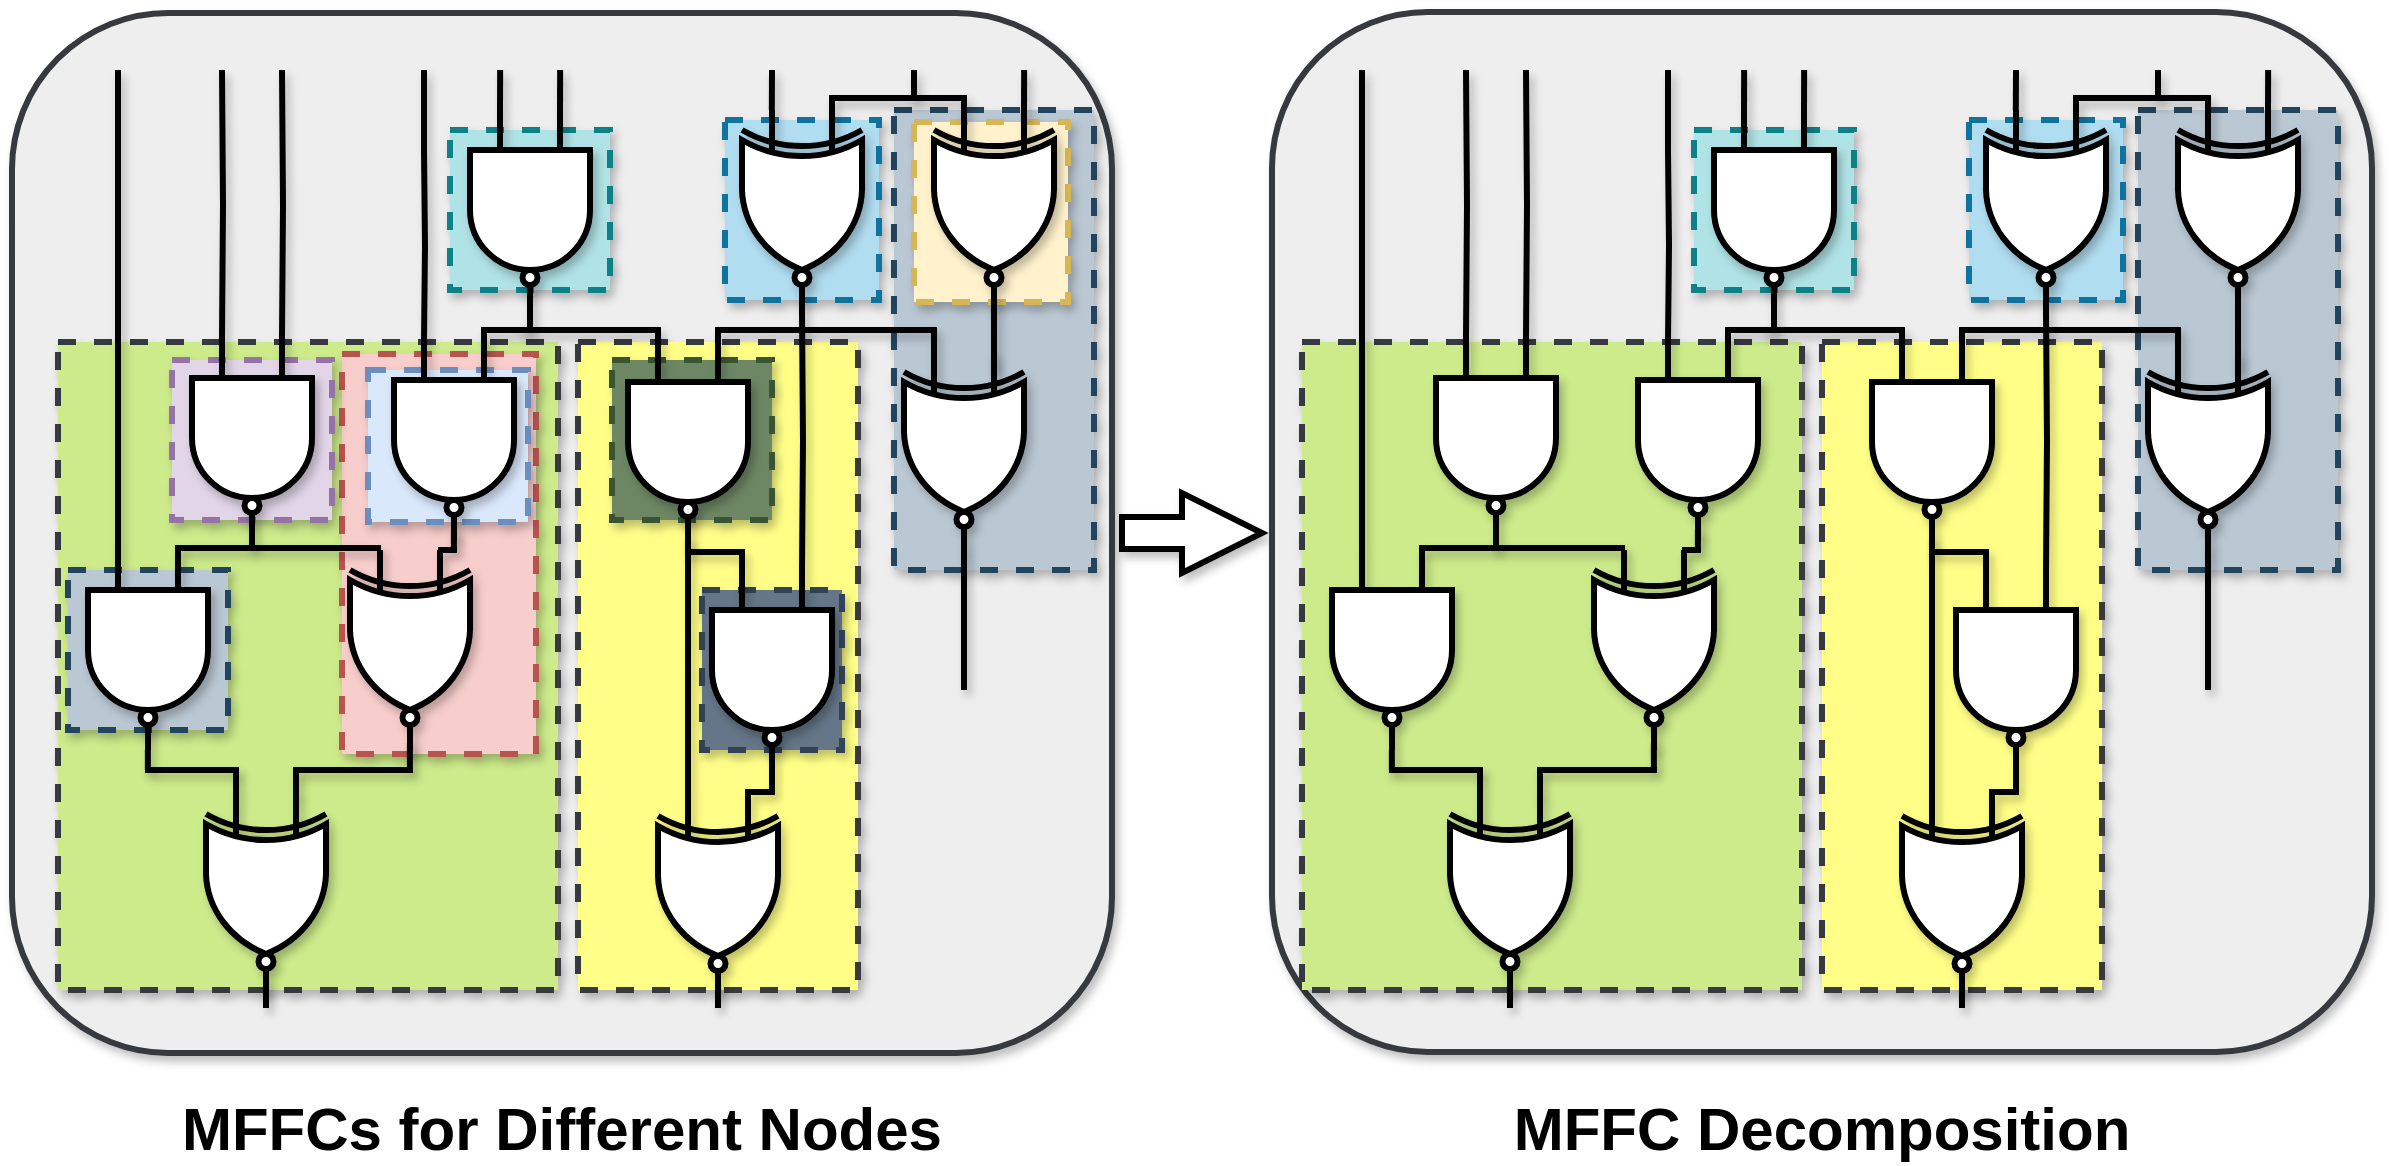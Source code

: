 <mxfile version="24.7.5">
  <diagram name="第 1 页" id="32cf2SjD67FVLoWvo91B">
    <mxGraphModel dx="1225" dy="1185" grid="1" gridSize="10" guides="1" tooltips="1" connect="1" arrows="1" fold="1" page="1" pageScale="1" pageWidth="1200" pageHeight="600" math="0" shadow="0">
      <root>
        <mxCell id="0" />
        <mxCell id="1" parent="0" />
        <mxCell id="BgFvJU5Psar2_dKR7bJg-340" value="" style="verticalLabelPosition=bottom;verticalAlign=top;html=1;strokeWidth=3;shape=mxgraph.arrows2.arrow;dy=0.6;dx=40;notch=0;shadow=1;" parent="1" vertex="1">
          <mxGeometry x="567" y="247.5" width="70" height="40" as="geometry" />
        </mxCell>
        <mxCell id="zDzOwucjqz7RAaWKK_5_-1" value="&lt;font size=&quot;1&quot; style=&quot;&quot;&gt;&lt;b style=&quot;font-size: 30px;&quot;&gt;MFFCs for Different Nodes&lt;/b&gt;&lt;/font&gt;" style="text;html=1;align=center;verticalAlign=middle;whiteSpace=wrap;rounded=0;" parent="1" vertex="1">
          <mxGeometry x="74" y="550" width="426" height="30" as="geometry" />
        </mxCell>
        <mxCell id="zDzOwucjqz7RAaWKK_5_-3" value="&lt;font style=&quot;font-size: 30px;&quot;&gt;&lt;font style=&quot;font-size: 30px;&quot;&gt;&lt;b style=&quot;&quot;&gt;MFFC&amp;nbsp;&lt;/b&gt;&lt;/font&gt;&lt;b&gt;Decomposition&lt;/b&gt;&lt;/font&gt;" style="text;html=1;align=center;verticalAlign=middle;whiteSpace=wrap;rounded=0;" parent="1" vertex="1">
          <mxGeometry x="704" y="550" width="426" height="30" as="geometry" />
        </mxCell>
        <mxCell id="VlMvp-50Jbbvg_0DPZDf-1" value="" style="rounded=1;whiteSpace=wrap;html=1;shadow=1;strokeWidth=3;fillColor=#eeeeee;strokeColor=#36393d;" parent="1" vertex="1">
          <mxGeometry x="12" y="7.5" width="550" height="520" as="geometry" />
        </mxCell>
        <mxCell id="VlMvp-50Jbbvg_0DPZDf-2" value="" style="group" parent="1" vertex="1" connectable="0">
          <mxGeometry x="35" y="36" width="525" height="480" as="geometry" />
        </mxCell>
        <mxCell id="BgFvJU5Psar2_dKR7bJg-219" value="" style="rounded=0;whiteSpace=wrap;html=1;dashed=1;strokeWidth=3;fillColor=#bac8d3;strokeColor=#23445d;shadow=1;" parent="VlMvp-50Jbbvg_0DPZDf-2" vertex="1">
          <mxGeometry x="418" y="20" width="100" height="230" as="geometry" />
        </mxCell>
        <mxCell id="BgFvJU5Psar2_dKR7bJg-217" value="" style="rounded=0;whiteSpace=wrap;html=1;dashed=1;strokeWidth=3;fillColor=#ffff88;strokeColor=#36393d;shadow=1;" parent="VlMvp-50Jbbvg_0DPZDf-2" vertex="1">
          <mxGeometry x="260" y="136" width="140" height="324" as="geometry" />
        </mxCell>
        <mxCell id="BgFvJU5Psar2_dKR7bJg-214" value="" style="rounded=0;whiteSpace=wrap;html=1;dashed=1;strokeWidth=3;fillColor=#cdeb8b;strokeColor=#36393d;shadow=1;" parent="VlMvp-50Jbbvg_0DPZDf-2" vertex="1">
          <mxGeometry y="136" width="250" height="324" as="geometry" />
        </mxCell>
        <mxCell id="BgFvJU5Psar2_dKR7bJg-161" value="" style="rounded=0;whiteSpace=wrap;html=1;dashed=1;strokeWidth=3;fillColor=#f8cecc;strokeColor=#b85450;shadow=1;" parent="VlMvp-50Jbbvg_0DPZDf-2" vertex="1">
          <mxGeometry x="142" y="142" width="97" height="200" as="geometry" />
        </mxCell>
        <mxCell id="BgFvJU5Psar2_dKR7bJg-108" value="" style="rounded=0;whiteSpace=wrap;html=1;dashed=1;strokeWidth=3;fillColor=#bac8d3;strokeColor=#23445d;shadow=1;" parent="VlMvp-50Jbbvg_0DPZDf-2" vertex="1">
          <mxGeometry x="5" y="250" width="80" height="80" as="geometry" />
        </mxCell>
        <mxCell id="BgFvJU5Psar2_dKR7bJg-110" value="" style="rounded=0;whiteSpace=wrap;html=1;dashed=1;strokeWidth=3;fillColor=#dae8fc;strokeColor=#6c8ebf;shadow=1;" parent="VlMvp-50Jbbvg_0DPZDf-2" vertex="1">
          <mxGeometry x="155" y="150" width="80" height="76" as="geometry" />
        </mxCell>
        <mxCell id="BgFvJU5Psar2_dKR7bJg-109" value="" style="rounded=0;whiteSpace=wrap;html=1;dashed=1;strokeWidth=3;fillColor=#e1d5e7;strokeColor=#9673a6;shadow=1;" parent="VlMvp-50Jbbvg_0DPZDf-2" vertex="1">
          <mxGeometry x="57" y="145" width="80" height="80" as="geometry" />
        </mxCell>
        <mxCell id="BgFvJU5Psar2_dKR7bJg-159" value="" style="group;shadow=1;" parent="VlMvp-50Jbbvg_0DPZDf-2" vertex="1" connectable="0">
          <mxGeometry x="15" width="510" height="480" as="geometry" />
        </mxCell>
        <mxCell id="BgFvJU5Psar2_dKR7bJg-220" value="" style="rounded=0;whiteSpace=wrap;html=1;dashed=1;strokeWidth=3;fillColor=#b1ddf0;strokeColor=#10739e;shadow=1;" parent="BgFvJU5Psar2_dKR7bJg-159" vertex="1">
          <mxGeometry x="318.5" y="25" width="77" height="90" as="geometry" />
        </mxCell>
        <mxCell id="BgFvJU5Psar2_dKR7bJg-218" value="" style="rounded=0;whiteSpace=wrap;html=1;dashed=1;strokeWidth=3;fillColor=#647687;strokeColor=#314354;shadow=1;fontColor=#ffffff;" parent="BgFvJU5Psar2_dKR7bJg-159" vertex="1">
          <mxGeometry x="307" y="260" width="70" height="80" as="geometry" />
        </mxCell>
        <mxCell id="BgFvJU5Psar2_dKR7bJg-215" value="" style="rounded=0;whiteSpace=wrap;html=1;dashed=1;strokeWidth=3;fillColor=#b0e3e6;strokeColor=#0e8088;shadow=1;" parent="BgFvJU5Psar2_dKR7bJg-159" vertex="1">
          <mxGeometry x="181" y="30" width="80" height="80" as="geometry" />
        </mxCell>
        <mxCell id="BgFvJU5Psar2_dKR7bJg-164" value="" style="rounded=0;whiteSpace=wrap;html=1;dashed=1;strokeWidth=3;fillColor=#6d8764;strokeColor=#3A5431;shadow=1;fontColor=#ffffff;" parent="BgFvJU5Psar2_dKR7bJg-159" vertex="1">
          <mxGeometry x="262" y="145" width="80" height="80" as="geometry" />
        </mxCell>
        <mxCell id="BgFvJU5Psar2_dKR7bJg-162" value="" style="rounded=0;whiteSpace=wrap;html=1;dashed=1;strokeWidth=3;fillColor=#fff2cc;strokeColor=#d6b656;shadow=1;" parent="BgFvJU5Psar2_dKR7bJg-159" vertex="1">
          <mxGeometry x="413" y="26" width="77" height="90" as="geometry" />
        </mxCell>
        <mxCell id="BgFvJU5Psar2_dKR7bJg-12" value="" style="verticalLabelPosition=bottom;shadow=1;dashed=0;align=center;html=1;verticalAlign=top;shape=mxgraph.electrical.logic_gates.logic_gate;operation=xor;negating=1;negSize=0.15;strokeWidth=3;direction=south;" parent="BgFvJU5Psar2_dKR7bJg-159" vertex="1">
          <mxGeometry x="131" y="240" width="60" height="100" as="geometry" />
        </mxCell>
        <mxCell id="BgFvJU5Psar2_dKR7bJg-13" value="" style="verticalLabelPosition=bottom;shadow=1;dashed=0;align=center;html=1;verticalAlign=top;shape=mxgraph.electrical.logic_gates.logic_gate;operation=and;negating=1;negSize=0.15;strokeWidth=3;direction=south;" parent="BgFvJU5Psar2_dKR7bJg-159" vertex="1">
          <mxGeometry y="240" width="60" height="100" as="geometry" />
        </mxCell>
        <mxCell id="BgFvJU5Psar2_dKR7bJg-14" value="" style="verticalLabelPosition=bottom;shadow=1;dashed=0;align=center;html=1;verticalAlign=top;shape=mxgraph.electrical.logic_gates.logic_gate;operation=and;negating=1;negSize=0.15;strokeWidth=3;direction=south;" parent="BgFvJU5Psar2_dKR7bJg-159" vertex="1">
          <mxGeometry x="52" y="134" width="60" height="100" as="geometry" />
        </mxCell>
        <mxCell id="BgFvJU5Psar2_dKR7bJg-16" value="" style="endArrow=none;html=1;rounded=0;entryX=1;entryY=0.5;entryDx=0;entryDy=0;entryPerimeter=0;strokeWidth=3;shadow=1;" parent="BgFvJU5Psar2_dKR7bJg-159" target="BgFvJU5Psar2_dKR7bJg-14" edge="1">
          <mxGeometry width="50" height="50" relative="1" as="geometry">
            <mxPoint x="82" y="240" as="sourcePoint" />
            <mxPoint x="82" y="329" as="targetPoint" />
          </mxGeometry>
        </mxCell>
        <mxCell id="BgFvJU5Psar2_dKR7bJg-18" value="" style="verticalLabelPosition=bottom;shadow=1;dashed=0;align=center;html=1;verticalAlign=top;shape=mxgraph.electrical.logic_gates.logic_gate;operation=xor;negating=1;negSize=0.15;strokeWidth=3;direction=south;" parent="BgFvJU5Psar2_dKR7bJg-159" vertex="1">
          <mxGeometry x="59" y="362" width="60" height="100" as="geometry" />
        </mxCell>
        <mxCell id="BgFvJU5Psar2_dKR7bJg-21" value="" style="endArrow=none;html=1;rounded=0;strokeWidth=3;entryX=0;entryY=0.75;entryDx=0;entryDy=0;entryPerimeter=0;edgeStyle=orthogonalEdgeStyle;shadow=1;" parent="BgFvJU5Psar2_dKR7bJg-159" target="BgFvJU5Psar2_dKR7bJg-13" edge="1">
          <mxGeometry width="50" height="50" relative="1" as="geometry">
            <mxPoint x="15" as="sourcePoint" />
            <mxPoint x="-9" y="238" as="targetPoint" />
            <Array as="points">
              <mxPoint x="15" y="8" />
            </Array>
          </mxGeometry>
        </mxCell>
        <mxCell id="BgFvJU5Psar2_dKR7bJg-22" value="" style="endArrow=none;html=1;rounded=0;strokeWidth=3;entryX=0;entryY=0.75;entryDx=0;entryDy=0;entryPerimeter=0;edgeStyle=orthogonalEdgeStyle;shadow=1;" parent="BgFvJU5Psar2_dKR7bJg-159" target="BgFvJU5Psar2_dKR7bJg-14" edge="1">
          <mxGeometry width="50" height="50" relative="1" as="geometry">
            <mxPoint x="67" as="sourcePoint" />
            <mxPoint x="72" y="119" as="targetPoint" />
          </mxGeometry>
        </mxCell>
        <mxCell id="BgFvJU5Psar2_dKR7bJg-23" value="" style="endArrow=none;html=1;rounded=0;strokeWidth=3;entryX=0;entryY=0.25;entryDx=0;entryDy=0;entryPerimeter=0;edgeStyle=orthogonalEdgeStyle;shadow=1;" parent="BgFvJU5Psar2_dKR7bJg-159" target="BgFvJU5Psar2_dKR7bJg-14" edge="1">
          <mxGeometry width="50" height="50" relative="1" as="geometry">
            <mxPoint x="97" as="sourcePoint" />
            <mxPoint x="77" y="149" as="targetPoint" />
          </mxGeometry>
        </mxCell>
        <mxCell id="BgFvJU5Psar2_dKR7bJg-24" value="" style="verticalLabelPosition=bottom;shadow=1;dashed=0;align=center;html=1;verticalAlign=top;shape=mxgraph.electrical.logic_gates.logic_gate;operation=and;negating=1;negSize=0.15;strokeWidth=3;direction=south;" parent="BgFvJU5Psar2_dKR7bJg-159" vertex="1">
          <mxGeometry x="153" y="135" width="60" height="100" as="geometry" />
        </mxCell>
        <mxCell id="BgFvJU5Psar2_dKR7bJg-25" value="" style="endArrow=none;html=1;rounded=0;strokeWidth=3;shadow=1;" parent="BgFvJU5Psar2_dKR7bJg-159" edge="1">
          <mxGeometry width="50" height="50" relative="1" as="geometry">
            <mxPoint x="184.5" y="240" as="sourcePoint" />
            <mxPoint x="175" y="240" as="targetPoint" />
          </mxGeometry>
        </mxCell>
        <mxCell id="BgFvJU5Psar2_dKR7bJg-27" value="" style="endArrow=none;html=1;rounded=0;strokeWidth=3;entryX=0;entryY=0.75;entryDx=0;entryDy=0;entryPerimeter=0;edgeStyle=orthogonalEdgeStyle;shadow=1;" parent="BgFvJU5Psar2_dKR7bJg-159" target="BgFvJU5Psar2_dKR7bJg-24" edge="1">
          <mxGeometry width="50" height="50" relative="1" as="geometry">
            <mxPoint x="168" y="40" as="sourcePoint" />
            <mxPoint x="163" y="130" as="targetPoint" />
          </mxGeometry>
        </mxCell>
        <mxCell id="BgFvJU5Psar2_dKR7bJg-28" value="" style="verticalLabelPosition=bottom;shadow=1;dashed=0;align=center;html=1;verticalAlign=top;shape=mxgraph.electrical.logic_gates.logic_gate;operation=and;negating=1;negSize=0.15;strokeWidth=3;direction=south;" parent="BgFvJU5Psar2_dKR7bJg-159" vertex="1">
          <mxGeometry x="191" y="20" width="60" height="100" as="geometry" />
        </mxCell>
        <mxCell id="BgFvJU5Psar2_dKR7bJg-29" value="" style="endArrow=none;html=1;rounded=0;strokeWidth=3;entryX=0;entryY=0.25;entryDx=0;entryDy=0;entryPerimeter=0;edgeStyle=orthogonalEdgeStyle;exitX=1;exitY=0.5;exitDx=0;exitDy=0;exitPerimeter=0;shadow=1;" parent="BgFvJU5Psar2_dKR7bJg-159" source="BgFvJU5Psar2_dKR7bJg-28" target="BgFvJU5Psar2_dKR7bJg-24" edge="1">
          <mxGeometry width="50" height="50" relative="1" as="geometry">
            <mxPoint x="140" y="50" as="sourcePoint" />
            <mxPoint x="140" y="140" as="targetPoint" />
          </mxGeometry>
        </mxCell>
        <mxCell id="BgFvJU5Psar2_dKR7bJg-30" value="" style="verticalLabelPosition=bottom;shadow=1;dashed=0;align=center;html=1;verticalAlign=top;shape=mxgraph.electrical.logic_gates.logic_gate;operation=and;negating=1;negSize=0.15;strokeWidth=3;direction=south;" parent="BgFvJU5Psar2_dKR7bJg-159" vertex="1">
          <mxGeometry x="270" y="136" width="60" height="100" as="geometry" />
        </mxCell>
        <mxCell id="BgFvJU5Psar2_dKR7bJg-31" value="" style="endArrow=none;html=1;rounded=0;strokeWidth=3;edgeStyle=orthogonalEdgeStyle;exitX=0;exitY=0.75;exitDx=0;exitDy=0;exitPerimeter=0;shadow=1;" parent="BgFvJU5Psar2_dKR7bJg-159" source="BgFvJU5Psar2_dKR7bJg-30" edge="1">
          <mxGeometry width="50" height="50" relative="1" as="geometry">
            <mxPoint x="275" y="139" as="sourcePoint" />
            <mxPoint x="215" y="130" as="targetPoint" />
            <Array as="points">
              <mxPoint x="285" y="130" />
            </Array>
          </mxGeometry>
        </mxCell>
        <mxCell id="BgFvJU5Psar2_dKR7bJg-32" value="" style="verticalLabelPosition=bottom;shadow=1;dashed=0;align=center;html=1;verticalAlign=top;shape=mxgraph.electrical.logic_gates.logic_gate;operation=xor;negating=1;negSize=0.15;strokeWidth=3;direction=south;" parent="BgFvJU5Psar2_dKR7bJg-159" vertex="1">
          <mxGeometry x="285" y="363" width="60" height="100" as="geometry" />
        </mxCell>
        <mxCell id="BgFvJU5Psar2_dKR7bJg-33" value="" style="endArrow=none;html=1;rounded=0;strokeWidth=3;entryX=0;entryY=0.75;entryDx=0;entryDy=0;entryPerimeter=0;edgeStyle=orthogonalEdgeStyle;exitX=1;exitY=0.5;exitDx=0;exitDy=0;exitPerimeter=0;shadow=1;" parent="BgFvJU5Psar2_dKR7bJg-159" source="BgFvJU5Psar2_dKR7bJg-30" target="BgFvJU5Psar2_dKR7bJg-32" edge="1">
          <mxGeometry width="50" height="50" relative="1" as="geometry">
            <mxPoint x="280" y="220" as="sourcePoint" />
            <mxPoint x="280" y="460" as="targetPoint" />
          </mxGeometry>
        </mxCell>
        <mxCell id="BgFvJU5Psar2_dKR7bJg-34" value="" style="endArrow=none;html=1;rounded=0;strokeWidth=3;shadow=1;" parent="BgFvJU5Psar2_dKR7bJg-159" edge="1">
          <mxGeometry width="50" height="50" relative="1" as="geometry">
            <mxPoint x="43.5" y="239" as="sourcePoint" />
            <mxPoint x="146.5" y="239" as="targetPoint" />
          </mxGeometry>
        </mxCell>
        <mxCell id="BgFvJU5Psar2_dKR7bJg-35" value="" style="verticalLabelPosition=bottom;shadow=1;dashed=0;align=center;html=1;verticalAlign=top;shape=mxgraph.electrical.logic_gates.logic_gate;operation=and;negating=1;negSize=0.15;strokeWidth=3;direction=south;" parent="BgFvJU5Psar2_dKR7bJg-159" vertex="1">
          <mxGeometry x="312" y="250" width="60" height="100" as="geometry" />
        </mxCell>
        <mxCell id="BgFvJU5Psar2_dKR7bJg-36" value="" style="endArrow=none;html=1;rounded=0;strokeWidth=3;edgeStyle=orthogonalEdgeStyle;exitX=0;exitY=0.75;exitDx=0;exitDy=0;exitPerimeter=0;shadow=1;" parent="BgFvJU5Psar2_dKR7bJg-159" source="BgFvJU5Psar2_dKR7bJg-35" edge="1">
          <mxGeometry width="50" height="50" relative="1" as="geometry">
            <mxPoint x="344.99" y="250" as="sourcePoint" />
            <mxPoint x="299.99" y="234" as="targetPoint" />
            <Array as="points">
              <mxPoint x="327" y="241" />
              <mxPoint x="300" y="241" />
            </Array>
          </mxGeometry>
        </mxCell>
        <mxCell id="BgFvJU5Psar2_dKR7bJg-38" value="" style="verticalLabelPosition=bottom;shadow=1;dashed=0;align=center;html=1;verticalAlign=top;shape=mxgraph.electrical.logic_gates.logic_gate;operation=xor;negating=1;negSize=0.15;strokeWidth=3;direction=south;" parent="BgFvJU5Psar2_dKR7bJg-159" vertex="1">
          <mxGeometry x="327" y="20" width="60" height="100" as="geometry" />
        </mxCell>
        <mxCell id="BgFvJU5Psar2_dKR7bJg-39" value="" style="verticalLabelPosition=bottom;shadow=1;dashed=0;align=center;html=1;verticalAlign=top;shape=mxgraph.electrical.logic_gates.logic_gate;operation=xor;negating=1;negSize=0.15;strokeWidth=3;direction=south;" parent="BgFvJU5Psar2_dKR7bJg-159" vertex="1">
          <mxGeometry x="423" y="20" width="60" height="100" as="geometry" />
        </mxCell>
        <mxCell id="BgFvJU5Psar2_dKR7bJg-40" value="" style="endArrow=none;html=1;rounded=0;strokeWidth=3;entryX=0;entryY=0.25;entryDx=0;entryDy=0;entryPerimeter=0;edgeStyle=orthogonalEdgeStyle;shadow=1;" parent="BgFvJU5Psar2_dKR7bJg-159" target="BgFvJU5Psar2_dKR7bJg-35" edge="1">
          <mxGeometry width="50" height="50" relative="1" as="geometry">
            <mxPoint x="357" y="120" as="sourcePoint" />
            <mxPoint x="356.71" y="250" as="targetPoint" />
          </mxGeometry>
        </mxCell>
        <mxCell id="BgFvJU5Psar2_dKR7bJg-41" value="" style="verticalLabelPosition=bottom;shadow=1;dashed=0;align=center;html=1;verticalAlign=top;shape=mxgraph.electrical.logic_gates.logic_gate;operation=xor;negating=1;negSize=0.15;strokeWidth=3;direction=south;" parent="BgFvJU5Psar2_dKR7bJg-159" vertex="1">
          <mxGeometry x="408" y="141" width="60" height="100" as="geometry" />
        </mxCell>
        <mxCell id="BgFvJU5Psar2_dKR7bJg-42" value="" style="endArrow=none;html=1;rounded=0;strokeWidth=3;exitX=1;exitY=0.5;exitDx=0;exitDy=0;exitPerimeter=0;entryX=0.09;entryY=0.25;entryDx=0;entryDy=0;entryPerimeter=0;shadow=1;" parent="BgFvJU5Psar2_dKR7bJg-159" source="BgFvJU5Psar2_dKR7bJg-39" target="BgFvJU5Psar2_dKR7bJg-41" edge="1">
          <mxGeometry width="50" height="50" relative="1" as="geometry">
            <mxPoint x="348" y="130" as="sourcePoint" />
            <mxPoint x="453" y="140" as="targetPoint" />
          </mxGeometry>
        </mxCell>
        <mxCell id="BgFvJU5Psar2_dKR7bJg-43" value="" style="endArrow=none;html=1;rounded=0;strokeWidth=3;edgeStyle=orthogonalEdgeStyle;exitX=0;exitY=0.75;exitDx=0;exitDy=0;exitPerimeter=0;entryX=0;entryY=0.25;entryDx=0;entryDy=0;entryPerimeter=0;shadow=1;" parent="BgFvJU5Psar2_dKR7bJg-159" source="BgFvJU5Psar2_dKR7bJg-41" target="BgFvJU5Psar2_dKR7bJg-30" edge="1">
          <mxGeometry width="50" height="50" relative="1" as="geometry">
            <mxPoint x="404.99" y="126" as="sourcePoint" />
            <mxPoint x="359.99" y="110" as="targetPoint" />
            <Array as="points">
              <mxPoint x="423" y="130" />
              <mxPoint x="315" y="130" />
            </Array>
          </mxGeometry>
        </mxCell>
        <mxCell id="BgFvJU5Psar2_dKR7bJg-44" value="" style="endArrow=none;html=1;rounded=0;strokeWidth=3;exitX=0.986;exitY=0.5;exitDx=0;exitDy=0;exitPerimeter=0;shadow=1;" parent="BgFvJU5Psar2_dKR7bJg-159" source="BgFvJU5Psar2_dKR7bJg-41" edge="1">
          <mxGeometry width="50" height="50" relative="1" as="geometry">
            <mxPoint x="437.71" y="241" as="sourcePoint" />
            <mxPoint x="438" y="310" as="targetPoint" />
          </mxGeometry>
        </mxCell>
        <mxCell id="BgFvJU5Psar2_dKR7bJg-45" value="" style="endArrow=none;html=1;rounded=0;strokeWidth=3;edgeStyle=orthogonalEdgeStyle;exitX=0;exitY=0.75;exitDx=0;exitDy=0;exitPerimeter=0;entryX=0;entryY=0.25;entryDx=0;entryDy=0;entryPerimeter=0;shadow=1;" parent="BgFvJU5Psar2_dKR7bJg-159" source="BgFvJU5Psar2_dKR7bJg-39" edge="1">
          <mxGeometry width="50" height="50" relative="1" as="geometry">
            <mxPoint x="517" y="25" as="sourcePoint" />
            <mxPoint x="372" y="20" as="targetPoint" />
            <Array as="points">
              <mxPoint x="438" y="14" />
              <mxPoint x="372" y="14" />
            </Array>
          </mxGeometry>
        </mxCell>
        <mxCell id="BgFvJU5Psar2_dKR7bJg-46" value="" style="endArrow=none;html=1;rounded=0;strokeWidth=3;entryX=0.09;entryY=0.25;entryDx=0;entryDy=0;entryPerimeter=0;shadow=1;" parent="BgFvJU5Psar2_dKR7bJg-159" edge="1">
          <mxGeometry width="50" height="50" relative="1" as="geometry">
            <mxPoint x="413" as="sourcePoint" />
            <mxPoint x="413" y="15" as="targetPoint" />
          </mxGeometry>
        </mxCell>
        <mxCell id="BgFvJU5Psar2_dKR7bJg-47" value="" style="endArrow=none;html=1;rounded=0;strokeWidth=3;entryX=0.09;entryY=0.25;entryDx=0;entryDy=0;entryPerimeter=0;shadow=1;" parent="BgFvJU5Psar2_dKR7bJg-159" edge="1">
          <mxGeometry width="50" height="50" relative="1" as="geometry">
            <mxPoint x="342" as="sourcePoint" />
            <mxPoint x="341.92" y="20" as="targetPoint" />
          </mxGeometry>
        </mxCell>
        <mxCell id="BgFvJU5Psar2_dKR7bJg-48" value="" style="endArrow=none;html=1;rounded=0;strokeWidth=3;entryX=0.09;entryY=0.25;entryDx=0;entryDy=0;entryPerimeter=0;shadow=1;" parent="BgFvJU5Psar2_dKR7bJg-159" edge="1">
          <mxGeometry width="50" height="50" relative="1" as="geometry">
            <mxPoint x="468.08" as="sourcePoint" />
            <mxPoint x="468" y="20" as="targetPoint" />
          </mxGeometry>
        </mxCell>
        <mxCell id="BgFvJU5Psar2_dKR7bJg-49" value="" style="endArrow=none;html=1;rounded=0;strokeWidth=3;entryX=0.09;entryY=0.25;entryDx=0;entryDy=0;entryPerimeter=0;shadow=1;" parent="BgFvJU5Psar2_dKR7bJg-159" edge="1">
          <mxGeometry width="50" height="50" relative="1" as="geometry">
            <mxPoint x="206.08" as="sourcePoint" />
            <mxPoint x="206" y="20" as="targetPoint" />
          </mxGeometry>
        </mxCell>
        <mxCell id="BgFvJU5Psar2_dKR7bJg-51" value="" style="endArrow=none;html=1;rounded=0;strokeWidth=3;entryX=0.09;entryY=0.25;entryDx=0;entryDy=0;entryPerimeter=0;shadow=1;" parent="BgFvJU5Psar2_dKR7bJg-159" edge="1">
          <mxGeometry width="50" height="50" relative="1" as="geometry">
            <mxPoint x="236.08" as="sourcePoint" />
            <mxPoint x="236" y="20" as="targetPoint" />
          </mxGeometry>
        </mxCell>
        <mxCell id="BgFvJU5Psar2_dKR7bJg-52" value="" style="endArrow=none;html=1;rounded=0;strokeWidth=3;entryX=0.09;entryY=0.25;entryDx=0;entryDy=0;entryPerimeter=0;shadow=1;" parent="BgFvJU5Psar2_dKR7bJg-159" edge="1">
          <mxGeometry width="50" height="50" relative="1" as="geometry">
            <mxPoint x="168" as="sourcePoint" />
            <mxPoint x="168" y="40" as="targetPoint" />
          </mxGeometry>
        </mxCell>
        <mxCell id="BgFvJU5Psar2_dKR7bJg-53" value="" style="endArrow=none;html=1;rounded=0;strokeWidth=3;shadow=1;" parent="BgFvJU5Psar2_dKR7bJg-159" edge="1">
          <mxGeometry width="50" height="50" relative="1" as="geometry">
            <mxPoint x="182.95" y="240" as="sourcePoint" />
            <mxPoint x="182.95" y="230" as="targetPoint" />
            <Array as="points">
              <mxPoint x="182.95" y="240" />
            </Array>
          </mxGeometry>
        </mxCell>
        <mxCell id="BgFvJU5Psar2_dKR7bJg-56" value="" style="endArrow=none;html=1;rounded=0;strokeWidth=3;edgeStyle=orthogonalEdgeStyle;exitX=1;exitY=0.5;exitDx=0;exitDy=0;exitPerimeter=0;entryX=0;entryY=0.25;entryDx=0;entryDy=0;entryPerimeter=0;shadow=1;" parent="BgFvJU5Psar2_dKR7bJg-159" source="BgFvJU5Psar2_dKR7bJg-35" target="BgFvJU5Psar2_dKR7bJg-32" edge="1">
          <mxGeometry width="50" height="50" relative="1" as="geometry">
            <mxPoint x="357.01" y="370" as="sourcePoint" />
            <mxPoint x="330" y="354" as="targetPoint" />
            <Array as="points">
              <mxPoint x="342" y="361" />
              <mxPoint x="330" y="361" />
            </Array>
          </mxGeometry>
        </mxCell>
        <mxCell id="BgFvJU5Psar2_dKR7bJg-57" value="" style="endArrow=none;html=1;rounded=0;strokeWidth=3;shadow=1;" parent="BgFvJU5Psar2_dKR7bJg-159" edge="1">
          <mxGeometry width="50" height="50" relative="1" as="geometry">
            <mxPoint x="28.5" y="350" as="sourcePoint" />
            <mxPoint x="75.5" y="350" as="targetPoint" />
          </mxGeometry>
        </mxCell>
        <mxCell id="BgFvJU5Psar2_dKR7bJg-58" value="" style="endArrow=none;html=1;rounded=0;strokeWidth=3;shadow=1;" parent="BgFvJU5Psar2_dKR7bJg-159" edge="1">
          <mxGeometry width="50" height="50" relative="1" as="geometry">
            <mxPoint x="102.5" y="350" as="sourcePoint" />
            <mxPoint x="162.5" y="350" as="targetPoint" />
          </mxGeometry>
        </mxCell>
        <mxCell id="BgFvJU5Psar2_dKR7bJg-60" value="" style="endArrow=none;html=1;rounded=0;strokeWidth=3;shadow=1;" parent="BgFvJU5Psar2_dKR7bJg-159" edge="1">
          <mxGeometry width="50" height="50" relative="1" as="geometry">
            <mxPoint x="29.93" y="340" as="sourcePoint" />
            <mxPoint x="29.93" y="350" as="targetPoint" />
          </mxGeometry>
        </mxCell>
        <mxCell id="BgFvJU5Psar2_dKR7bJg-62" value="" style="endArrow=none;html=1;rounded=0;strokeWidth=3;entryX=0;entryY=0.75;entryDx=0;entryDy=0;entryPerimeter=0;shadow=1;" parent="BgFvJU5Psar2_dKR7bJg-159" target="BgFvJU5Psar2_dKR7bJg-18" edge="1">
          <mxGeometry width="50" height="50" relative="1" as="geometry">
            <mxPoint x="74" y="350" as="sourcePoint" />
            <mxPoint x="81.9" y="363.5" as="targetPoint" />
          </mxGeometry>
        </mxCell>
        <mxCell id="BgFvJU5Psar2_dKR7bJg-63" value="" style="endArrow=none;html=1;rounded=0;strokeWidth=3;entryX=0;entryY=0.75;entryDx=0;entryDy=0;entryPerimeter=0;shadow=1;" parent="BgFvJU5Psar2_dKR7bJg-159" edge="1">
          <mxGeometry width="50" height="50" relative="1" as="geometry">
            <mxPoint x="104" y="350" as="sourcePoint" />
            <mxPoint x="104" y="363.5" as="targetPoint" />
          </mxGeometry>
        </mxCell>
        <mxCell id="BgFvJU5Psar2_dKR7bJg-111" value="" style="endArrow=none;html=1;rounded=0;strokeWidth=3;entryX=0;entryY=0.75;entryDx=0;entryDy=0;entryPerimeter=0;shadow=1;" parent="BgFvJU5Psar2_dKR7bJg-159" edge="1">
          <mxGeometry width="50" height="50" relative="1" as="geometry">
            <mxPoint x="160.94" y="336.5" as="sourcePoint" />
            <mxPoint x="160.94" y="350" as="targetPoint" />
          </mxGeometry>
        </mxCell>
        <mxCell id="BgFvJU5Psar2_dKR7bJg-222" value="" style="endArrow=none;html=1;rounded=0;strokeWidth=3;entryX=0;entryY=0.75;entryDx=0;entryDy=0;entryPerimeter=0;shadow=1;" parent="BgFvJU5Psar2_dKR7bJg-159" edge="1">
          <mxGeometry width="50" height="50" relative="1" as="geometry">
            <mxPoint x="315" y="457" as="sourcePoint" />
            <mxPoint x="315" y="469" as="targetPoint" />
          </mxGeometry>
        </mxCell>
        <mxCell id="BgFvJU5Psar2_dKR7bJg-221" value="" style="endArrow=none;html=1;rounded=0;strokeWidth=3;entryX=0;entryY=0.75;entryDx=0;entryDy=0;entryPerimeter=0;shadow=1;" parent="VlMvp-50Jbbvg_0DPZDf-2" edge="1">
          <mxGeometry width="50" height="50" relative="1" as="geometry">
            <mxPoint x="104" y="457" as="sourcePoint" />
            <mxPoint x="104" y="469" as="targetPoint" />
          </mxGeometry>
        </mxCell>
        <mxCell id="VlMvp-50Jbbvg_0DPZDf-3" value="" style="rounded=1;whiteSpace=wrap;html=1;shadow=1;strokeWidth=3;fillColor=#eeeeee;strokeColor=#36393d;" parent="1" vertex="1">
          <mxGeometry x="642" y="7" width="550" height="520" as="geometry" />
        </mxCell>
        <mxCell id="BgFvJU5Psar2_dKR7bJg-282" value="" style="rounded=0;whiteSpace=wrap;html=1;dashed=1;strokeWidth=3;fillColor=#bac8d3;strokeColor=#23445d;shadow=1;" parent="1" vertex="1">
          <mxGeometry x="1075" y="56" width="100" height="230" as="geometry" />
        </mxCell>
        <mxCell id="BgFvJU5Psar2_dKR7bJg-283" value="" style="rounded=0;whiteSpace=wrap;html=1;dashed=1;strokeWidth=3;fillColor=#ffff88;strokeColor=#36393d;shadow=1;" parent="1" vertex="1">
          <mxGeometry x="917" y="172" width="140" height="324" as="geometry" />
        </mxCell>
        <mxCell id="BgFvJU5Psar2_dKR7bJg-284" value="" style="rounded=0;whiteSpace=wrap;html=1;dashed=1;strokeWidth=3;fillColor=#cdeb8b;strokeColor=#36393d;shadow=1;" parent="1" vertex="1">
          <mxGeometry x="657" y="172" width="250" height="324" as="geometry" />
        </mxCell>
        <mxCell id="BgFvJU5Psar2_dKR7bJg-289" value="" style="group;shadow=1;" parent="1" vertex="1" connectable="0">
          <mxGeometry x="672" y="36" width="500" height="463" as="geometry" />
        </mxCell>
        <mxCell id="BgFvJU5Psar2_dKR7bJg-290" value="" style="rounded=0;whiteSpace=wrap;html=1;dashed=1;strokeWidth=3;fillColor=#b1ddf0;strokeColor=#10739e;shadow=1;" parent="BgFvJU5Psar2_dKR7bJg-289" vertex="1">
          <mxGeometry x="318.5" y="25" width="77" height="90" as="geometry" />
        </mxCell>
        <mxCell id="BgFvJU5Psar2_dKR7bJg-292" value="" style="rounded=0;whiteSpace=wrap;html=1;dashed=1;strokeWidth=3;fillColor=#b0e3e6;strokeColor=#0e8088;shadow=1;" parent="BgFvJU5Psar2_dKR7bJg-289" vertex="1">
          <mxGeometry x="181" y="30" width="80" height="80" as="geometry" />
        </mxCell>
        <mxCell id="BgFvJU5Psar2_dKR7bJg-295" value="" style="verticalLabelPosition=bottom;shadow=1;dashed=0;align=center;html=1;verticalAlign=top;shape=mxgraph.electrical.logic_gates.logic_gate;operation=xor;negating=1;negSize=0.15;strokeWidth=3;direction=south;" parent="BgFvJU5Psar2_dKR7bJg-289" vertex="1">
          <mxGeometry x="131" y="240" width="60" height="100" as="geometry" />
        </mxCell>
        <mxCell id="BgFvJU5Psar2_dKR7bJg-296" value="" style="verticalLabelPosition=bottom;shadow=1;dashed=0;align=center;html=1;verticalAlign=top;shape=mxgraph.electrical.logic_gates.logic_gate;operation=and;negating=1;negSize=0.15;strokeWidth=3;direction=south;" parent="BgFvJU5Psar2_dKR7bJg-289" vertex="1">
          <mxGeometry y="240" width="60" height="100" as="geometry" />
        </mxCell>
        <mxCell id="BgFvJU5Psar2_dKR7bJg-297" value="" style="verticalLabelPosition=bottom;shadow=1;dashed=0;align=center;html=1;verticalAlign=top;shape=mxgraph.electrical.logic_gates.logic_gate;operation=and;negating=1;negSize=0.15;strokeWidth=3;direction=south;" parent="BgFvJU5Psar2_dKR7bJg-289" vertex="1">
          <mxGeometry x="52" y="134" width="60" height="100" as="geometry" />
        </mxCell>
        <mxCell id="BgFvJU5Psar2_dKR7bJg-298" value="" style="endArrow=none;html=1;rounded=0;entryX=1;entryY=0.5;entryDx=0;entryDy=0;entryPerimeter=0;strokeWidth=3;shadow=1;" parent="BgFvJU5Psar2_dKR7bJg-289" target="BgFvJU5Psar2_dKR7bJg-297" edge="1">
          <mxGeometry width="50" height="50" relative="1" as="geometry">
            <mxPoint x="82" y="240" as="sourcePoint" />
            <mxPoint x="82" y="329" as="targetPoint" />
          </mxGeometry>
        </mxCell>
        <mxCell id="BgFvJU5Psar2_dKR7bJg-299" value="" style="verticalLabelPosition=bottom;shadow=1;dashed=0;align=center;html=1;verticalAlign=top;shape=mxgraph.electrical.logic_gates.logic_gate;operation=xor;negating=1;negSize=0.15;strokeWidth=3;direction=south;" parent="BgFvJU5Psar2_dKR7bJg-289" vertex="1">
          <mxGeometry x="59" y="362" width="60" height="100" as="geometry" />
        </mxCell>
        <mxCell id="BgFvJU5Psar2_dKR7bJg-300" value="" style="endArrow=none;html=1;rounded=0;strokeWidth=3;entryX=0;entryY=0.75;entryDx=0;entryDy=0;entryPerimeter=0;edgeStyle=orthogonalEdgeStyle;shadow=1;" parent="BgFvJU5Psar2_dKR7bJg-289" target="BgFvJU5Psar2_dKR7bJg-296" edge="1">
          <mxGeometry width="50" height="50" relative="1" as="geometry">
            <mxPoint x="15" as="sourcePoint" />
            <mxPoint x="-9" y="238" as="targetPoint" />
            <Array as="points">
              <mxPoint x="15" y="8" />
            </Array>
          </mxGeometry>
        </mxCell>
        <mxCell id="BgFvJU5Psar2_dKR7bJg-301" value="" style="endArrow=none;html=1;rounded=0;strokeWidth=3;entryX=0;entryY=0.75;entryDx=0;entryDy=0;entryPerimeter=0;edgeStyle=orthogonalEdgeStyle;shadow=1;" parent="BgFvJU5Psar2_dKR7bJg-289" target="BgFvJU5Psar2_dKR7bJg-297" edge="1">
          <mxGeometry width="50" height="50" relative="1" as="geometry">
            <mxPoint x="67" as="sourcePoint" />
            <mxPoint x="72" y="119" as="targetPoint" />
          </mxGeometry>
        </mxCell>
        <mxCell id="BgFvJU5Psar2_dKR7bJg-302" value="" style="endArrow=none;html=1;rounded=0;strokeWidth=3;entryX=0;entryY=0.25;entryDx=0;entryDy=0;entryPerimeter=0;edgeStyle=orthogonalEdgeStyle;shadow=1;" parent="BgFvJU5Psar2_dKR7bJg-289" target="BgFvJU5Psar2_dKR7bJg-297" edge="1">
          <mxGeometry width="50" height="50" relative="1" as="geometry">
            <mxPoint x="97" as="sourcePoint" />
            <mxPoint x="77" y="149" as="targetPoint" />
          </mxGeometry>
        </mxCell>
        <mxCell id="BgFvJU5Psar2_dKR7bJg-303" value="" style="verticalLabelPosition=bottom;shadow=1;dashed=0;align=center;html=1;verticalAlign=top;shape=mxgraph.electrical.logic_gates.logic_gate;operation=and;negating=1;negSize=0.15;strokeWidth=3;direction=south;" parent="BgFvJU5Psar2_dKR7bJg-289" vertex="1">
          <mxGeometry x="153" y="135" width="60" height="100" as="geometry" />
        </mxCell>
        <mxCell id="BgFvJU5Psar2_dKR7bJg-304" value="" style="endArrow=none;html=1;rounded=0;strokeWidth=3;shadow=1;" parent="BgFvJU5Psar2_dKR7bJg-289" edge="1">
          <mxGeometry width="50" height="50" relative="1" as="geometry">
            <mxPoint x="184.5" y="240" as="sourcePoint" />
            <mxPoint x="175" y="240" as="targetPoint" />
          </mxGeometry>
        </mxCell>
        <mxCell id="BgFvJU5Psar2_dKR7bJg-305" value="" style="endArrow=none;html=1;rounded=0;strokeWidth=3;entryX=0;entryY=0.75;entryDx=0;entryDy=0;entryPerimeter=0;edgeStyle=orthogonalEdgeStyle;shadow=1;" parent="BgFvJU5Psar2_dKR7bJg-289" target="BgFvJU5Psar2_dKR7bJg-303" edge="1">
          <mxGeometry width="50" height="50" relative="1" as="geometry">
            <mxPoint x="168" y="40" as="sourcePoint" />
            <mxPoint x="163" y="130" as="targetPoint" />
          </mxGeometry>
        </mxCell>
        <mxCell id="BgFvJU5Psar2_dKR7bJg-306" value="" style="verticalLabelPosition=bottom;shadow=1;dashed=0;align=center;html=1;verticalAlign=top;shape=mxgraph.electrical.logic_gates.logic_gate;operation=and;negating=1;negSize=0.15;strokeWidth=3;direction=south;" parent="BgFvJU5Psar2_dKR7bJg-289" vertex="1">
          <mxGeometry x="191" y="20" width="60" height="100" as="geometry" />
        </mxCell>
        <mxCell id="BgFvJU5Psar2_dKR7bJg-307" value="" style="endArrow=none;html=1;rounded=0;strokeWidth=3;entryX=0;entryY=0.25;entryDx=0;entryDy=0;entryPerimeter=0;edgeStyle=orthogonalEdgeStyle;exitX=1;exitY=0.5;exitDx=0;exitDy=0;exitPerimeter=0;shadow=1;" parent="BgFvJU5Psar2_dKR7bJg-289" source="BgFvJU5Psar2_dKR7bJg-306" target="BgFvJU5Psar2_dKR7bJg-303" edge="1">
          <mxGeometry width="50" height="50" relative="1" as="geometry">
            <mxPoint x="140" y="50" as="sourcePoint" />
            <mxPoint x="140" y="140" as="targetPoint" />
          </mxGeometry>
        </mxCell>
        <mxCell id="BgFvJU5Psar2_dKR7bJg-308" value="" style="verticalLabelPosition=bottom;shadow=1;dashed=0;align=center;html=1;verticalAlign=top;shape=mxgraph.electrical.logic_gates.logic_gate;operation=and;negating=1;negSize=0.15;strokeWidth=3;direction=south;" parent="BgFvJU5Psar2_dKR7bJg-289" vertex="1">
          <mxGeometry x="270" y="136" width="60" height="100" as="geometry" />
        </mxCell>
        <mxCell id="BgFvJU5Psar2_dKR7bJg-309" value="" style="endArrow=none;html=1;rounded=0;strokeWidth=3;edgeStyle=orthogonalEdgeStyle;exitX=0;exitY=0.75;exitDx=0;exitDy=0;exitPerimeter=0;shadow=1;" parent="BgFvJU5Psar2_dKR7bJg-289" source="BgFvJU5Psar2_dKR7bJg-308" edge="1">
          <mxGeometry width="50" height="50" relative="1" as="geometry">
            <mxPoint x="275" y="139" as="sourcePoint" />
            <mxPoint x="215" y="130" as="targetPoint" />
            <Array as="points">
              <mxPoint x="285" y="130" />
            </Array>
          </mxGeometry>
        </mxCell>
        <mxCell id="BgFvJU5Psar2_dKR7bJg-310" value="" style="verticalLabelPosition=bottom;shadow=1;dashed=0;align=center;html=1;verticalAlign=top;shape=mxgraph.electrical.logic_gates.logic_gate;operation=xor;negating=1;negSize=0.15;strokeWidth=3;direction=south;" parent="BgFvJU5Psar2_dKR7bJg-289" vertex="1">
          <mxGeometry x="285" y="363" width="60" height="100" as="geometry" />
        </mxCell>
        <mxCell id="BgFvJU5Psar2_dKR7bJg-311" value="" style="endArrow=none;html=1;rounded=0;strokeWidth=3;entryX=0;entryY=0.75;entryDx=0;entryDy=0;entryPerimeter=0;edgeStyle=orthogonalEdgeStyle;exitX=1;exitY=0.5;exitDx=0;exitDy=0;exitPerimeter=0;shadow=1;" parent="BgFvJU5Psar2_dKR7bJg-289" source="BgFvJU5Psar2_dKR7bJg-308" target="BgFvJU5Psar2_dKR7bJg-310" edge="1">
          <mxGeometry width="50" height="50" relative="1" as="geometry">
            <mxPoint x="280" y="220" as="sourcePoint" />
            <mxPoint x="280" y="460" as="targetPoint" />
          </mxGeometry>
        </mxCell>
        <mxCell id="BgFvJU5Psar2_dKR7bJg-312" value="" style="endArrow=none;html=1;rounded=0;strokeWidth=3;shadow=1;" parent="BgFvJU5Psar2_dKR7bJg-289" edge="1">
          <mxGeometry width="50" height="50" relative="1" as="geometry">
            <mxPoint x="43.5" y="239" as="sourcePoint" />
            <mxPoint x="146.5" y="239" as="targetPoint" />
          </mxGeometry>
        </mxCell>
        <mxCell id="BgFvJU5Psar2_dKR7bJg-313" value="" style="verticalLabelPosition=bottom;shadow=1;dashed=0;align=center;html=1;verticalAlign=top;shape=mxgraph.electrical.logic_gates.logic_gate;operation=and;negating=1;negSize=0.15;strokeWidth=3;direction=south;" parent="BgFvJU5Psar2_dKR7bJg-289" vertex="1">
          <mxGeometry x="312" y="250" width="60" height="100" as="geometry" />
        </mxCell>
        <mxCell id="BgFvJU5Psar2_dKR7bJg-314" value="" style="endArrow=none;html=1;rounded=0;strokeWidth=3;edgeStyle=orthogonalEdgeStyle;exitX=0;exitY=0.75;exitDx=0;exitDy=0;exitPerimeter=0;shadow=1;" parent="BgFvJU5Psar2_dKR7bJg-289" source="BgFvJU5Psar2_dKR7bJg-313" edge="1">
          <mxGeometry width="50" height="50" relative="1" as="geometry">
            <mxPoint x="344.99" y="250" as="sourcePoint" />
            <mxPoint x="299.99" y="234" as="targetPoint" />
            <Array as="points">
              <mxPoint x="327" y="241" />
              <mxPoint x="300" y="241" />
            </Array>
          </mxGeometry>
        </mxCell>
        <mxCell id="BgFvJU5Psar2_dKR7bJg-315" value="" style="verticalLabelPosition=bottom;shadow=1;dashed=0;align=center;html=1;verticalAlign=top;shape=mxgraph.electrical.logic_gates.logic_gate;operation=xor;negating=1;negSize=0.15;strokeWidth=3;direction=south;" parent="BgFvJU5Psar2_dKR7bJg-289" vertex="1">
          <mxGeometry x="327" y="20" width="60" height="100" as="geometry" />
        </mxCell>
        <mxCell id="BgFvJU5Psar2_dKR7bJg-316" value="" style="verticalLabelPosition=bottom;shadow=1;dashed=0;align=center;html=1;verticalAlign=top;shape=mxgraph.electrical.logic_gates.logic_gate;operation=xor;negating=1;negSize=0.15;strokeWidth=3;direction=south;" parent="BgFvJU5Psar2_dKR7bJg-289" vertex="1">
          <mxGeometry x="423" y="20" width="60" height="100" as="geometry" />
        </mxCell>
        <mxCell id="BgFvJU5Psar2_dKR7bJg-317" value="" style="endArrow=none;html=1;rounded=0;strokeWidth=3;entryX=0;entryY=0.25;entryDx=0;entryDy=0;entryPerimeter=0;edgeStyle=orthogonalEdgeStyle;shadow=1;" parent="BgFvJU5Psar2_dKR7bJg-289" target="BgFvJU5Psar2_dKR7bJg-313" edge="1">
          <mxGeometry width="50" height="50" relative="1" as="geometry">
            <mxPoint x="357" y="120" as="sourcePoint" />
            <mxPoint x="356.71" y="250" as="targetPoint" />
          </mxGeometry>
        </mxCell>
        <mxCell id="BgFvJU5Psar2_dKR7bJg-318" value="" style="verticalLabelPosition=bottom;shadow=1;dashed=0;align=center;html=1;verticalAlign=top;shape=mxgraph.electrical.logic_gates.logic_gate;operation=xor;negating=1;negSize=0.15;strokeWidth=3;direction=south;" parent="BgFvJU5Psar2_dKR7bJg-289" vertex="1">
          <mxGeometry x="408" y="141" width="60" height="100" as="geometry" />
        </mxCell>
        <mxCell id="BgFvJU5Psar2_dKR7bJg-319" value="" style="endArrow=none;html=1;rounded=0;strokeWidth=3;exitX=1;exitY=0.5;exitDx=0;exitDy=0;exitPerimeter=0;entryX=0.09;entryY=0.25;entryDx=0;entryDy=0;entryPerimeter=0;shadow=1;" parent="BgFvJU5Psar2_dKR7bJg-289" source="BgFvJU5Psar2_dKR7bJg-316" target="BgFvJU5Psar2_dKR7bJg-318" edge="1">
          <mxGeometry width="50" height="50" relative="1" as="geometry">
            <mxPoint x="348" y="130" as="sourcePoint" />
            <mxPoint x="453" y="140" as="targetPoint" />
          </mxGeometry>
        </mxCell>
        <mxCell id="BgFvJU5Psar2_dKR7bJg-320" value="" style="endArrow=none;html=1;rounded=0;strokeWidth=3;edgeStyle=orthogonalEdgeStyle;exitX=0;exitY=0.75;exitDx=0;exitDy=0;exitPerimeter=0;entryX=0;entryY=0.25;entryDx=0;entryDy=0;entryPerimeter=0;shadow=1;" parent="BgFvJU5Psar2_dKR7bJg-289" source="BgFvJU5Psar2_dKR7bJg-318" target="BgFvJU5Psar2_dKR7bJg-308" edge="1">
          <mxGeometry width="50" height="50" relative="1" as="geometry">
            <mxPoint x="404.99" y="126" as="sourcePoint" />
            <mxPoint x="359.99" y="110" as="targetPoint" />
            <Array as="points">
              <mxPoint x="423" y="130" />
              <mxPoint x="315" y="130" />
            </Array>
          </mxGeometry>
        </mxCell>
        <mxCell id="BgFvJU5Psar2_dKR7bJg-321" value="" style="endArrow=none;html=1;rounded=0;strokeWidth=3;exitX=0.986;exitY=0.5;exitDx=0;exitDy=0;exitPerimeter=0;shadow=1;" parent="BgFvJU5Psar2_dKR7bJg-289" source="BgFvJU5Psar2_dKR7bJg-318" edge="1">
          <mxGeometry width="50" height="50" relative="1" as="geometry">
            <mxPoint x="437.71" y="241" as="sourcePoint" />
            <mxPoint x="438" y="310" as="targetPoint" />
          </mxGeometry>
        </mxCell>
        <mxCell id="BgFvJU5Psar2_dKR7bJg-322" value="" style="endArrow=none;html=1;rounded=0;strokeWidth=3;edgeStyle=orthogonalEdgeStyle;exitX=0;exitY=0.75;exitDx=0;exitDy=0;exitPerimeter=0;entryX=0;entryY=0.25;entryDx=0;entryDy=0;entryPerimeter=0;shadow=1;" parent="BgFvJU5Psar2_dKR7bJg-289" source="BgFvJU5Psar2_dKR7bJg-316" edge="1">
          <mxGeometry width="50" height="50" relative="1" as="geometry">
            <mxPoint x="517" y="25" as="sourcePoint" />
            <mxPoint x="372" y="20" as="targetPoint" />
            <Array as="points">
              <mxPoint x="438" y="14" />
              <mxPoint x="372" y="14" />
            </Array>
          </mxGeometry>
        </mxCell>
        <mxCell id="BgFvJU5Psar2_dKR7bJg-323" value="" style="endArrow=none;html=1;rounded=0;strokeWidth=3;entryX=0.09;entryY=0.25;entryDx=0;entryDy=0;entryPerimeter=0;shadow=1;" parent="BgFvJU5Psar2_dKR7bJg-289" edge="1">
          <mxGeometry width="50" height="50" relative="1" as="geometry">
            <mxPoint x="413" as="sourcePoint" />
            <mxPoint x="413" y="15" as="targetPoint" />
          </mxGeometry>
        </mxCell>
        <mxCell id="BgFvJU5Psar2_dKR7bJg-324" value="" style="endArrow=none;html=1;rounded=0;strokeWidth=3;entryX=0.09;entryY=0.25;entryDx=0;entryDy=0;entryPerimeter=0;shadow=1;" parent="BgFvJU5Psar2_dKR7bJg-289" edge="1">
          <mxGeometry width="50" height="50" relative="1" as="geometry">
            <mxPoint x="342" as="sourcePoint" />
            <mxPoint x="341.92" y="20" as="targetPoint" />
          </mxGeometry>
        </mxCell>
        <mxCell id="BgFvJU5Psar2_dKR7bJg-325" value="" style="endArrow=none;html=1;rounded=0;strokeWidth=3;entryX=0.09;entryY=0.25;entryDx=0;entryDy=0;entryPerimeter=0;shadow=1;" parent="BgFvJU5Psar2_dKR7bJg-289" edge="1">
          <mxGeometry width="50" height="50" relative="1" as="geometry">
            <mxPoint x="468.08" as="sourcePoint" />
            <mxPoint x="468" y="20" as="targetPoint" />
          </mxGeometry>
        </mxCell>
        <mxCell id="BgFvJU5Psar2_dKR7bJg-326" value="" style="endArrow=none;html=1;rounded=0;strokeWidth=3;entryX=0.09;entryY=0.25;entryDx=0;entryDy=0;entryPerimeter=0;shadow=1;" parent="BgFvJU5Psar2_dKR7bJg-289" edge="1">
          <mxGeometry width="50" height="50" relative="1" as="geometry">
            <mxPoint x="206.08" as="sourcePoint" />
            <mxPoint x="206" y="20" as="targetPoint" />
          </mxGeometry>
        </mxCell>
        <mxCell id="BgFvJU5Psar2_dKR7bJg-327" value="" style="endArrow=none;html=1;rounded=0;strokeWidth=3;entryX=0.09;entryY=0.25;entryDx=0;entryDy=0;entryPerimeter=0;shadow=1;" parent="BgFvJU5Psar2_dKR7bJg-289" edge="1">
          <mxGeometry width="50" height="50" relative="1" as="geometry">
            <mxPoint x="236.08" as="sourcePoint" />
            <mxPoint x="236" y="20" as="targetPoint" />
          </mxGeometry>
        </mxCell>
        <mxCell id="BgFvJU5Psar2_dKR7bJg-328" value="" style="endArrow=none;html=1;rounded=0;strokeWidth=3;entryX=0.09;entryY=0.25;entryDx=0;entryDy=0;entryPerimeter=0;shadow=1;" parent="BgFvJU5Psar2_dKR7bJg-289" edge="1">
          <mxGeometry width="50" height="50" relative="1" as="geometry">
            <mxPoint x="168" as="sourcePoint" />
            <mxPoint x="168" y="40" as="targetPoint" />
          </mxGeometry>
        </mxCell>
        <mxCell id="BgFvJU5Psar2_dKR7bJg-329" value="" style="endArrow=none;html=1;rounded=0;strokeWidth=3;shadow=1;" parent="BgFvJU5Psar2_dKR7bJg-289" edge="1">
          <mxGeometry width="50" height="50" relative="1" as="geometry">
            <mxPoint x="182.95" y="240" as="sourcePoint" />
            <mxPoint x="182.95" y="230" as="targetPoint" />
            <Array as="points">
              <mxPoint x="182.95" y="240" />
            </Array>
          </mxGeometry>
        </mxCell>
        <mxCell id="BgFvJU5Psar2_dKR7bJg-330" value="" style="endArrow=none;html=1;rounded=0;strokeWidth=3;edgeStyle=orthogonalEdgeStyle;exitX=1;exitY=0.5;exitDx=0;exitDy=0;exitPerimeter=0;entryX=0;entryY=0.25;entryDx=0;entryDy=0;entryPerimeter=0;shadow=1;" parent="BgFvJU5Psar2_dKR7bJg-289" source="BgFvJU5Psar2_dKR7bJg-313" target="BgFvJU5Psar2_dKR7bJg-310" edge="1">
          <mxGeometry width="50" height="50" relative="1" as="geometry">
            <mxPoint x="357.01" y="370" as="sourcePoint" />
            <mxPoint x="330" y="354" as="targetPoint" />
            <Array as="points">
              <mxPoint x="342" y="361" />
              <mxPoint x="330" y="361" />
            </Array>
          </mxGeometry>
        </mxCell>
        <mxCell id="BgFvJU5Psar2_dKR7bJg-331" value="" style="endArrow=none;html=1;rounded=0;strokeWidth=3;shadow=1;" parent="BgFvJU5Psar2_dKR7bJg-289" edge="1">
          <mxGeometry width="50" height="50" relative="1" as="geometry">
            <mxPoint x="28.5" y="350" as="sourcePoint" />
            <mxPoint x="75.5" y="350" as="targetPoint" />
          </mxGeometry>
        </mxCell>
        <mxCell id="BgFvJU5Psar2_dKR7bJg-332" value="" style="endArrow=none;html=1;rounded=0;strokeWidth=3;shadow=1;" parent="BgFvJU5Psar2_dKR7bJg-289" edge="1">
          <mxGeometry width="50" height="50" relative="1" as="geometry">
            <mxPoint x="102.5" y="350" as="sourcePoint" />
            <mxPoint x="162.5" y="350" as="targetPoint" />
          </mxGeometry>
        </mxCell>
        <mxCell id="BgFvJU5Psar2_dKR7bJg-333" value="" style="endArrow=none;html=1;rounded=0;strokeWidth=3;shadow=1;" parent="BgFvJU5Psar2_dKR7bJg-289" edge="1">
          <mxGeometry width="50" height="50" relative="1" as="geometry">
            <mxPoint x="29.93" y="340" as="sourcePoint" />
            <mxPoint x="29.93" y="350" as="targetPoint" />
          </mxGeometry>
        </mxCell>
        <mxCell id="BgFvJU5Psar2_dKR7bJg-334" value="" style="endArrow=none;html=1;rounded=0;strokeWidth=3;entryX=0;entryY=0.75;entryDx=0;entryDy=0;entryPerimeter=0;shadow=1;" parent="BgFvJU5Psar2_dKR7bJg-289" target="BgFvJU5Psar2_dKR7bJg-299" edge="1">
          <mxGeometry width="50" height="50" relative="1" as="geometry">
            <mxPoint x="74" y="350" as="sourcePoint" />
            <mxPoint x="81.9" y="363.5" as="targetPoint" />
          </mxGeometry>
        </mxCell>
        <mxCell id="BgFvJU5Psar2_dKR7bJg-335" value="" style="endArrow=none;html=1;rounded=0;strokeWidth=3;entryX=0;entryY=0.75;entryDx=0;entryDy=0;entryPerimeter=0;shadow=1;" parent="BgFvJU5Psar2_dKR7bJg-289" edge="1">
          <mxGeometry width="50" height="50" relative="1" as="geometry">
            <mxPoint x="104" y="350" as="sourcePoint" />
            <mxPoint x="104" y="363.5" as="targetPoint" />
          </mxGeometry>
        </mxCell>
        <mxCell id="BgFvJU5Psar2_dKR7bJg-336" value="" style="endArrow=none;html=1;rounded=0;strokeWidth=3;entryX=0;entryY=0.75;entryDx=0;entryDy=0;entryPerimeter=0;shadow=1;" parent="BgFvJU5Psar2_dKR7bJg-289" edge="1">
          <mxGeometry width="50" height="50" relative="1" as="geometry">
            <mxPoint x="160.94" y="336.5" as="sourcePoint" />
            <mxPoint x="160.94" y="350" as="targetPoint" />
          </mxGeometry>
        </mxCell>
        <mxCell id="BgFvJU5Psar2_dKR7bJg-337" value="" style="endArrow=none;html=1;rounded=0;strokeWidth=3;entryX=0;entryY=0.75;entryDx=0;entryDy=0;entryPerimeter=0;shadow=1;" parent="BgFvJU5Psar2_dKR7bJg-289" edge="1">
          <mxGeometry width="50" height="50" relative="1" as="geometry">
            <mxPoint x="315" y="457" as="sourcePoint" />
            <mxPoint x="315" y="469" as="targetPoint" />
          </mxGeometry>
        </mxCell>
        <mxCell id="BgFvJU5Psar2_dKR7bJg-338" value="" style="endArrow=none;html=1;rounded=0;strokeWidth=3;entryX=0;entryY=0.75;entryDx=0;entryDy=0;entryPerimeter=0;shadow=1;" parent="1" edge="1">
          <mxGeometry width="50" height="50" relative="1" as="geometry">
            <mxPoint x="761" y="493" as="sourcePoint" />
            <mxPoint x="761" y="505" as="targetPoint" />
          </mxGeometry>
        </mxCell>
      </root>
    </mxGraphModel>
  </diagram>
</mxfile>
